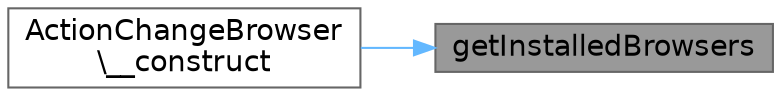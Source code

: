 digraph "getInstalledBrowsers"
{
 // LATEX_PDF_SIZE
  bgcolor="transparent";
  edge [fontname=Helvetica,fontsize=14,labelfontname=Helvetica,labelfontsize=14];
  node [fontname=Helvetica,fontsize=14,shape=box,height=0.2,width=0.4];
  rankdir="RL";
  Node1 [id="Node000001",label="getInstalledBrowsers",height=0.2,width=0.4,color="gray40", fillcolor="grey60", style="filled", fontcolor="black",tooltip=" "];
  Node1 -> Node2 [id="edge1_Node000001_Node000002",dir="back",color="steelblue1",style="solid",tooltip=" "];
  Node2 [id="Node000002",label="ActionChangeBrowser\l\\__construct",height=0.2,width=0.4,color="grey40", fillcolor="white", style="filled",URL="$db/d91/classActionChangeBrowser.html#a57b60b4976a2c5d1e40f2d11aa72aa7d",tooltip=" "];
}

